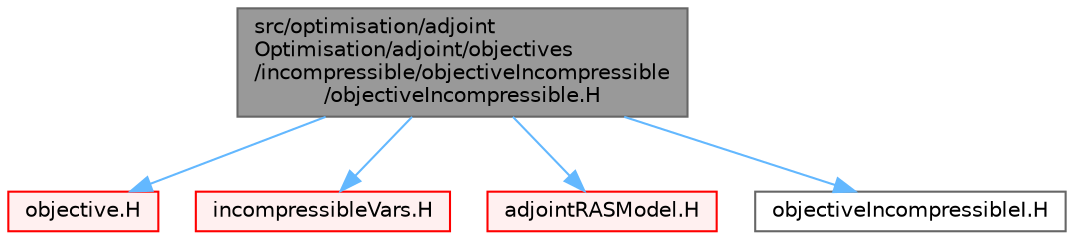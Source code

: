 digraph "src/optimisation/adjointOptimisation/adjoint/objectives/incompressible/objectiveIncompressible/objectiveIncompressible.H"
{
 // LATEX_PDF_SIZE
  bgcolor="transparent";
  edge [fontname=Helvetica,fontsize=10,labelfontname=Helvetica,labelfontsize=10];
  node [fontname=Helvetica,fontsize=10,shape=box,height=0.2,width=0.4];
  Node1 [id="Node000001",label="src/optimisation/adjoint\lOptimisation/adjoint/objectives\l/incompressible/objectiveIncompressible\l/objectiveIncompressible.H",height=0.2,width=0.4,color="gray40", fillcolor="grey60", style="filled", fontcolor="black",tooltip=" "];
  Node1 -> Node2 [id="edge1_Node000001_Node000002",color="steelblue1",style="solid",tooltip=" "];
  Node2 [id="Node000002",label="objective.H",height=0.2,width=0.4,color="red", fillcolor="#FFF0F0", style="filled",URL="$objective_8H.html",tooltip=" "];
  Node1 -> Node406 [id="edge2_Node000001_Node000406",color="steelblue1",style="solid",tooltip=" "];
  Node406 [id="Node000406",label="incompressibleVars.H",height=0.2,width=0.4,color="red", fillcolor="#FFF0F0", style="filled",URL="$incompressibleVars_8H.html",tooltip=" "];
  Node1 -> Node427 [id="edge3_Node000001_Node000427",color="steelblue1",style="solid",tooltip=" "];
  Node427 [id="Node000427",label="adjointRASModel.H",height=0.2,width=0.4,color="red", fillcolor="#FFF0F0", style="filled",URL="$adjointRASModel_8H.html",tooltip=" "];
  Node1 -> Node492 [id="edge4_Node000001_Node000492",color="steelblue1",style="solid",tooltip=" "];
  Node492 [id="Node000492",label="objectiveIncompressibleI.H",height=0.2,width=0.4,color="grey40", fillcolor="white", style="filled",URL="$objectiveIncompressibleI_8H.html",tooltip=" "];
}
